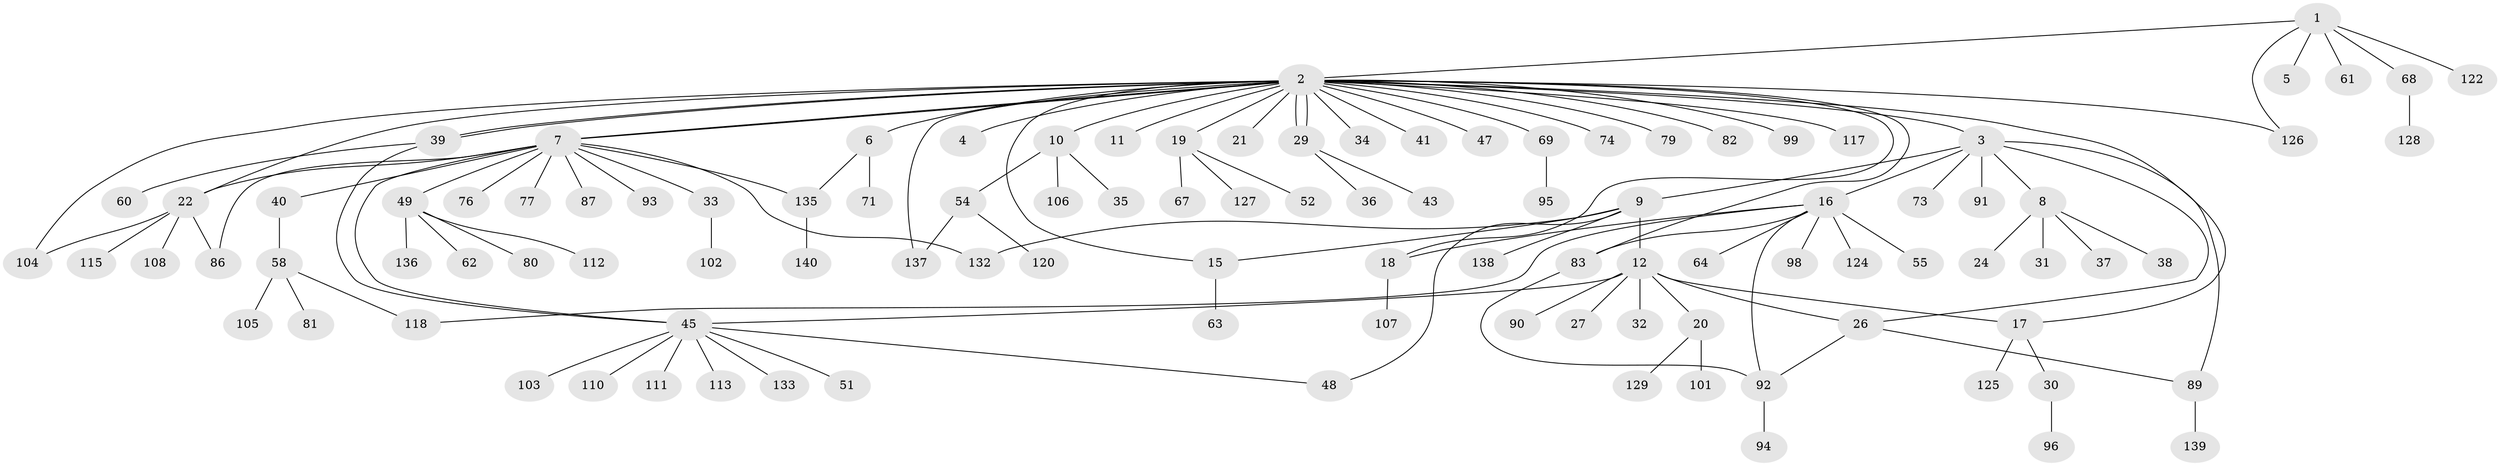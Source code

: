 // Generated by graph-tools (version 1.1) at 2025/51/02/27/25 19:51:57]
// undirected, 107 vertices, 128 edges
graph export_dot {
graph [start="1"]
  node [color=gray90,style=filled];
  1 [super="+56"];
  2 [super="+23"];
  3 [super="+14"];
  4;
  5;
  6 [super="+13"];
  7 [super="+28"];
  8 [super="+46"];
  9 [super="+42"];
  10 [super="+72"];
  11;
  12 [super="+114"];
  15;
  16 [super="+57"];
  17 [super="+109"];
  18 [super="+25"];
  19 [super="+66"];
  20 [super="+44"];
  21;
  22 [super="+65"];
  24;
  26 [super="+97"];
  27;
  29;
  30 [super="+131"];
  31 [super="+78"];
  32 [super="+70"];
  33;
  34 [super="+88"];
  35;
  36;
  37;
  38;
  39 [super="+50"];
  40 [super="+84"];
  41;
  43 [super="+75"];
  45 [super="+59"];
  47;
  48;
  49 [super="+53"];
  51;
  52;
  54;
  55;
  58 [super="+85"];
  60;
  61;
  62;
  63;
  64 [super="+123"];
  67;
  68 [super="+121"];
  69;
  71;
  73;
  74;
  76;
  77;
  79;
  80;
  81;
  82;
  83;
  86;
  87;
  89 [super="+100"];
  90;
  91;
  92 [super="+116"];
  93;
  94;
  95 [super="+134"];
  96;
  98;
  99;
  101;
  102 [super="+119"];
  103;
  104;
  105;
  106;
  107;
  108;
  110;
  111;
  112;
  113;
  115;
  117;
  118;
  120;
  122;
  124;
  125;
  126;
  127;
  128 [super="+130"];
  129;
  132;
  133;
  135;
  136;
  137;
  138;
  139;
  140;
  1 -- 2;
  1 -- 5;
  1 -- 61;
  1 -- 68;
  1 -- 122;
  1 -- 126;
  2 -- 3;
  2 -- 4;
  2 -- 6;
  2 -- 7;
  2 -- 7;
  2 -- 10;
  2 -- 11;
  2 -- 15;
  2 -- 17;
  2 -- 19;
  2 -- 21;
  2 -- 22;
  2 -- 29;
  2 -- 29;
  2 -- 34;
  2 -- 39;
  2 -- 39;
  2 -- 41;
  2 -- 47;
  2 -- 69;
  2 -- 74;
  2 -- 79;
  2 -- 82;
  2 -- 83;
  2 -- 99;
  2 -- 104;
  2 -- 117;
  2 -- 126;
  2 -- 137;
  2 -- 18;
  3 -- 8;
  3 -- 9;
  3 -- 73;
  3 -- 91;
  3 -- 16;
  3 -- 89;
  3 -- 26;
  6 -- 71;
  6 -- 135;
  7 -- 22;
  7 -- 33;
  7 -- 86;
  7 -- 135;
  7 -- 132;
  7 -- 40;
  7 -- 76;
  7 -- 77;
  7 -- 45;
  7 -- 49;
  7 -- 87;
  7 -- 93;
  8 -- 24;
  8 -- 31;
  8 -- 37;
  8 -- 38;
  9 -- 12;
  9 -- 15;
  9 -- 48;
  9 -- 132;
  9 -- 138;
  10 -- 35;
  10 -- 54;
  10 -- 106;
  12 -- 17;
  12 -- 20;
  12 -- 27;
  12 -- 32;
  12 -- 90;
  12 -- 45;
  12 -- 26;
  15 -- 63;
  16 -- 18;
  16 -- 55;
  16 -- 64;
  16 -- 83;
  16 -- 92;
  16 -- 98;
  16 -- 118;
  16 -- 124;
  17 -- 30;
  17 -- 125;
  18 -- 107;
  19 -- 52;
  19 -- 67;
  19 -- 127;
  20 -- 129;
  20 -- 101;
  22 -- 86;
  22 -- 104;
  22 -- 108;
  22 -- 115;
  26 -- 89;
  26 -- 92;
  29 -- 36;
  29 -- 43;
  30 -- 96;
  33 -- 102;
  39 -- 45;
  39 -- 60;
  40 -- 58;
  45 -- 48;
  45 -- 51;
  45 -- 103;
  45 -- 110;
  45 -- 111;
  45 -- 113;
  45 -- 133;
  49 -- 62;
  49 -- 80;
  49 -- 112;
  49 -- 136;
  54 -- 120;
  54 -- 137;
  58 -- 81;
  58 -- 105;
  58 -- 118;
  68 -- 128;
  69 -- 95;
  83 -- 92;
  89 -- 139;
  92 -- 94;
  135 -- 140;
}
